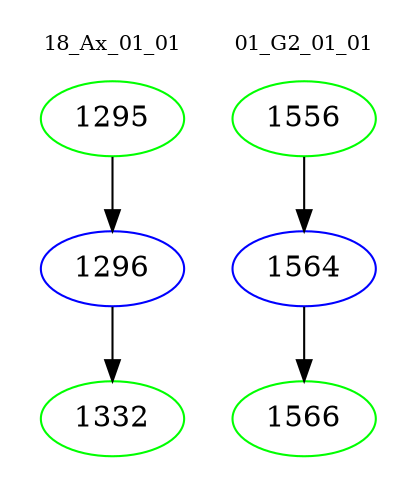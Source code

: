 digraph{
subgraph cluster_0 {
color = white
label = "18_Ax_01_01";
fontsize=10;
T0_1295 [label="1295", color="green"]
T0_1295 -> T0_1296 [color="black"]
T0_1296 [label="1296", color="blue"]
T0_1296 -> T0_1332 [color="black"]
T0_1332 [label="1332", color="green"]
}
subgraph cluster_1 {
color = white
label = "01_G2_01_01";
fontsize=10;
T1_1556 [label="1556", color="green"]
T1_1556 -> T1_1564 [color="black"]
T1_1564 [label="1564", color="blue"]
T1_1564 -> T1_1566 [color="black"]
T1_1566 [label="1566", color="green"]
}
}
